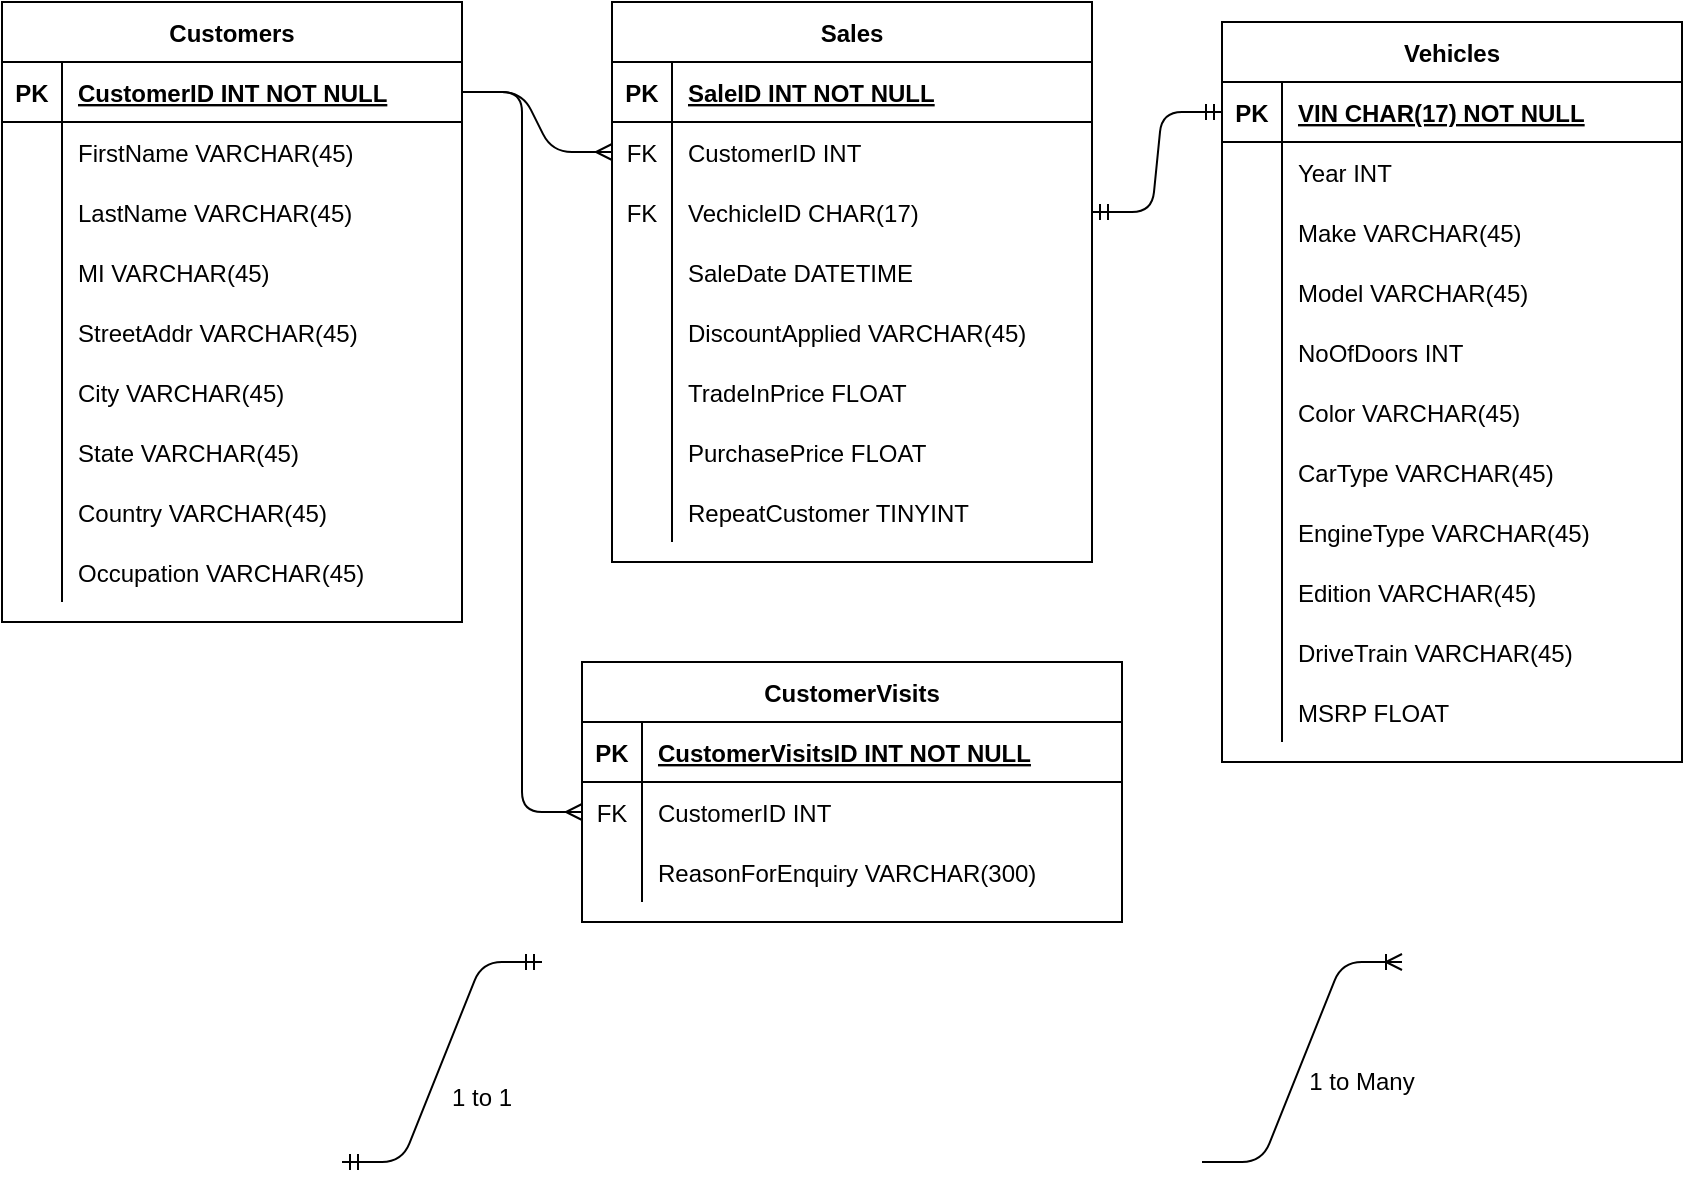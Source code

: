 <mxfile version="13.8.0" type="github">
  <diagram id="R2lEEEUBdFMjLlhIrx00" name="Page-1">
    <mxGraphModel dx="903" dy="541" grid="1" gridSize="10" guides="1" tooltips="1" connect="1" arrows="1" fold="1" page="1" pageScale="1" pageWidth="850" pageHeight="1100" math="0" shadow="0" extFonts="Permanent Marker^https://fonts.googleapis.com/css?family=Permanent+Marker">
      <root>
        <mxCell id="0" />
        <mxCell id="1" parent="0" />
        <mxCell id="kgfX2LjA7u4LWj4O0vmA-862" value="Customers" style="shape=table;startSize=30;container=1;collapsible=1;childLayout=tableLayout;fixedRows=1;rowLines=0;fontStyle=1;align=center;resizeLast=1;" vertex="1" parent="1">
          <mxGeometry y="200" width="230" height="310" as="geometry" />
        </mxCell>
        <mxCell id="kgfX2LjA7u4LWj4O0vmA-863" value="" style="shape=partialRectangle;collapsible=0;dropTarget=0;pointerEvents=0;fillColor=none;points=[[0,0.5],[1,0.5]];portConstraint=eastwest;top=0;left=0;right=0;bottom=1;" vertex="1" parent="kgfX2LjA7u4LWj4O0vmA-862">
          <mxGeometry y="30" width="230" height="30" as="geometry" />
        </mxCell>
        <mxCell id="kgfX2LjA7u4LWj4O0vmA-864" value="PK" style="shape=partialRectangle;overflow=hidden;connectable=0;fillColor=none;top=0;left=0;bottom=0;right=0;fontStyle=1;" vertex="1" parent="kgfX2LjA7u4LWj4O0vmA-863">
          <mxGeometry width="30" height="30" as="geometry" />
        </mxCell>
        <mxCell id="kgfX2LjA7u4LWj4O0vmA-865" value="CustomerID INT NOT NULL" style="shape=partialRectangle;overflow=hidden;connectable=0;fillColor=none;top=0;left=0;bottom=0;right=0;align=left;spacingLeft=6;fontStyle=5;" vertex="1" parent="kgfX2LjA7u4LWj4O0vmA-863">
          <mxGeometry x="30" width="200" height="30" as="geometry" />
        </mxCell>
        <mxCell id="kgfX2LjA7u4LWj4O0vmA-866" value="" style="shape=partialRectangle;collapsible=0;dropTarget=0;pointerEvents=0;fillColor=none;points=[[0,0.5],[1,0.5]];portConstraint=eastwest;top=0;left=0;right=0;bottom=0;" vertex="1" parent="kgfX2LjA7u4LWj4O0vmA-862">
          <mxGeometry y="60" width="230" height="30" as="geometry" />
        </mxCell>
        <mxCell id="kgfX2LjA7u4LWj4O0vmA-867" value="" style="shape=partialRectangle;overflow=hidden;connectable=0;fillColor=none;top=0;left=0;bottom=0;right=0;" vertex="1" parent="kgfX2LjA7u4LWj4O0vmA-866">
          <mxGeometry width="30" height="30" as="geometry" />
        </mxCell>
        <mxCell id="kgfX2LjA7u4LWj4O0vmA-868" value="FirstName VARCHAR(45)" style="shape=partialRectangle;overflow=hidden;connectable=0;fillColor=none;top=0;left=0;bottom=0;right=0;align=left;spacingLeft=6;" vertex="1" parent="kgfX2LjA7u4LWj4O0vmA-866">
          <mxGeometry x="30" width="200" height="30" as="geometry" />
        </mxCell>
        <mxCell id="kgfX2LjA7u4LWj4O0vmA-869" value="" style="shape=partialRectangle;collapsible=0;dropTarget=0;pointerEvents=0;fillColor=none;points=[[0,0.5],[1,0.5]];portConstraint=eastwest;top=0;left=0;right=0;bottom=0;" vertex="1" parent="kgfX2LjA7u4LWj4O0vmA-862">
          <mxGeometry y="90" width="230" height="30" as="geometry" />
        </mxCell>
        <mxCell id="kgfX2LjA7u4LWj4O0vmA-870" value="" style="shape=partialRectangle;overflow=hidden;connectable=0;fillColor=none;top=0;left=0;bottom=0;right=0;" vertex="1" parent="kgfX2LjA7u4LWj4O0vmA-869">
          <mxGeometry width="30" height="30" as="geometry" />
        </mxCell>
        <mxCell id="kgfX2LjA7u4LWj4O0vmA-871" value="LastName VARCHAR(45)" style="shape=partialRectangle;overflow=hidden;connectable=0;fillColor=none;top=0;left=0;bottom=0;right=0;align=left;spacingLeft=6;" vertex="1" parent="kgfX2LjA7u4LWj4O0vmA-869">
          <mxGeometry x="30" width="200" height="30" as="geometry" />
        </mxCell>
        <mxCell id="kgfX2LjA7u4LWj4O0vmA-872" value="" style="shape=partialRectangle;collapsible=0;dropTarget=0;pointerEvents=0;fillColor=none;points=[[0,0.5],[1,0.5]];portConstraint=eastwest;top=0;left=0;right=0;bottom=0;" vertex="1" parent="kgfX2LjA7u4LWj4O0vmA-862">
          <mxGeometry y="120" width="230" height="30" as="geometry" />
        </mxCell>
        <mxCell id="kgfX2LjA7u4LWj4O0vmA-873" value="" style="shape=partialRectangle;overflow=hidden;connectable=0;fillColor=none;top=0;left=0;bottom=0;right=0;" vertex="1" parent="kgfX2LjA7u4LWj4O0vmA-872">
          <mxGeometry width="30" height="30" as="geometry" />
        </mxCell>
        <mxCell id="kgfX2LjA7u4LWj4O0vmA-874" value="MI VARCHAR(45)" style="shape=partialRectangle;overflow=hidden;connectable=0;fillColor=none;top=0;left=0;bottom=0;right=0;align=left;spacingLeft=6;" vertex="1" parent="kgfX2LjA7u4LWj4O0vmA-872">
          <mxGeometry x="30" width="200" height="30" as="geometry" />
        </mxCell>
        <mxCell id="kgfX2LjA7u4LWj4O0vmA-875" value="" style="shape=partialRectangle;collapsible=0;dropTarget=0;pointerEvents=0;fillColor=none;points=[[0,0.5],[1,0.5]];portConstraint=eastwest;top=0;left=0;right=0;bottom=0;" vertex="1" parent="kgfX2LjA7u4LWj4O0vmA-862">
          <mxGeometry y="150" width="230" height="30" as="geometry" />
        </mxCell>
        <mxCell id="kgfX2LjA7u4LWj4O0vmA-876" value="" style="shape=partialRectangle;overflow=hidden;connectable=0;fillColor=none;top=0;left=0;bottom=0;right=0;" vertex="1" parent="kgfX2LjA7u4LWj4O0vmA-875">
          <mxGeometry width="30" height="30" as="geometry" />
        </mxCell>
        <mxCell id="kgfX2LjA7u4LWj4O0vmA-877" value="StreetAddr VARCHAR(45)" style="shape=partialRectangle;overflow=hidden;connectable=0;fillColor=none;top=0;left=0;bottom=0;right=0;align=left;spacingLeft=6;" vertex="1" parent="kgfX2LjA7u4LWj4O0vmA-875">
          <mxGeometry x="30" width="200" height="30" as="geometry" />
        </mxCell>
        <mxCell id="kgfX2LjA7u4LWj4O0vmA-878" value="" style="shape=partialRectangle;collapsible=0;dropTarget=0;pointerEvents=0;fillColor=none;points=[[0,0.5],[1,0.5]];portConstraint=eastwest;top=0;left=0;right=0;bottom=0;" vertex="1" parent="kgfX2LjA7u4LWj4O0vmA-862">
          <mxGeometry y="180" width="230" height="30" as="geometry" />
        </mxCell>
        <mxCell id="kgfX2LjA7u4LWj4O0vmA-879" value="" style="shape=partialRectangle;overflow=hidden;connectable=0;fillColor=none;top=0;left=0;bottom=0;right=0;" vertex="1" parent="kgfX2LjA7u4LWj4O0vmA-878">
          <mxGeometry width="30" height="30" as="geometry" />
        </mxCell>
        <mxCell id="kgfX2LjA7u4LWj4O0vmA-880" value="City VARCHAR(45)" style="shape=partialRectangle;overflow=hidden;connectable=0;fillColor=none;top=0;left=0;bottom=0;right=0;align=left;spacingLeft=6;" vertex="1" parent="kgfX2LjA7u4LWj4O0vmA-878">
          <mxGeometry x="30" width="200" height="30" as="geometry" />
        </mxCell>
        <mxCell id="kgfX2LjA7u4LWj4O0vmA-881" value="" style="shape=partialRectangle;collapsible=0;dropTarget=0;pointerEvents=0;fillColor=none;points=[[0,0.5],[1,0.5]];portConstraint=eastwest;top=0;left=0;right=0;bottom=0;" vertex="1" parent="kgfX2LjA7u4LWj4O0vmA-862">
          <mxGeometry y="210" width="230" height="30" as="geometry" />
        </mxCell>
        <mxCell id="kgfX2LjA7u4LWj4O0vmA-882" value="" style="shape=partialRectangle;overflow=hidden;connectable=0;fillColor=none;top=0;left=0;bottom=0;right=0;" vertex="1" parent="kgfX2LjA7u4LWj4O0vmA-881">
          <mxGeometry width="30" height="30" as="geometry" />
        </mxCell>
        <mxCell id="kgfX2LjA7u4LWj4O0vmA-883" value="State VARCHAR(45)" style="shape=partialRectangle;overflow=hidden;connectable=0;fillColor=none;top=0;left=0;bottom=0;right=0;align=left;spacingLeft=6;" vertex="1" parent="kgfX2LjA7u4LWj4O0vmA-881">
          <mxGeometry x="30" width="200" height="30" as="geometry" />
        </mxCell>
        <mxCell id="kgfX2LjA7u4LWj4O0vmA-884" value="" style="shape=partialRectangle;collapsible=0;dropTarget=0;pointerEvents=0;fillColor=none;points=[[0,0.5],[1,0.5]];portConstraint=eastwest;top=0;left=0;right=0;bottom=0;" vertex="1" parent="kgfX2LjA7u4LWj4O0vmA-862">
          <mxGeometry y="240" width="230" height="30" as="geometry" />
        </mxCell>
        <mxCell id="kgfX2LjA7u4LWj4O0vmA-885" value="" style="shape=partialRectangle;overflow=hidden;connectable=0;fillColor=none;top=0;left=0;bottom=0;right=0;" vertex="1" parent="kgfX2LjA7u4LWj4O0vmA-884">
          <mxGeometry width="30" height="30" as="geometry" />
        </mxCell>
        <mxCell id="kgfX2LjA7u4LWj4O0vmA-886" value="Country VARCHAR(45)" style="shape=partialRectangle;overflow=hidden;connectable=0;fillColor=none;top=0;left=0;bottom=0;right=0;align=left;spacingLeft=6;" vertex="1" parent="kgfX2LjA7u4LWj4O0vmA-884">
          <mxGeometry x="30" width="200" height="30" as="geometry" />
        </mxCell>
        <mxCell id="kgfX2LjA7u4LWj4O0vmA-887" value="" style="shape=partialRectangle;collapsible=0;dropTarget=0;pointerEvents=0;fillColor=none;points=[[0,0.5],[1,0.5]];portConstraint=eastwest;top=0;left=0;right=0;bottom=0;" vertex="1" parent="kgfX2LjA7u4LWj4O0vmA-862">
          <mxGeometry y="270" width="230" height="30" as="geometry" />
        </mxCell>
        <mxCell id="kgfX2LjA7u4LWj4O0vmA-888" value="" style="shape=partialRectangle;overflow=hidden;connectable=0;fillColor=none;top=0;left=0;bottom=0;right=0;" vertex="1" parent="kgfX2LjA7u4LWj4O0vmA-887">
          <mxGeometry width="30" height="30" as="geometry" />
        </mxCell>
        <mxCell id="kgfX2LjA7u4LWj4O0vmA-889" value="Occupation VARCHAR(45)" style="shape=partialRectangle;overflow=hidden;connectable=0;fillColor=none;top=0;left=0;bottom=0;right=0;align=left;spacingLeft=6;" vertex="1" parent="kgfX2LjA7u4LWj4O0vmA-887">
          <mxGeometry x="30" width="200" height="30" as="geometry" />
        </mxCell>
        <mxCell id="kgfX2LjA7u4LWj4O0vmA-947" value="" style="edgeStyle=entityRelationEdgeStyle;fontSize=12;html=1;endArrow=ERmany;exitX=1;exitY=0.5;exitDx=0;exitDy=0;entryX=0;entryY=0.5;entryDx=0;entryDy=0;" edge="1" parent="1" source="kgfX2LjA7u4LWj4O0vmA-863" target="kgfX2LjA7u4LWj4O0vmA-831">
          <mxGeometry width="100" height="100" relative="1" as="geometry">
            <mxPoint x="160" y="510" as="sourcePoint" />
            <mxPoint x="260" y="410" as="targetPoint" />
          </mxGeometry>
        </mxCell>
        <mxCell id="kgfX2LjA7u4LWj4O0vmA-948" value="" style="edgeStyle=entityRelationEdgeStyle;fontSize=12;html=1;endArrow=ERmany;exitX=1;exitY=0.5;exitDx=0;exitDy=0;entryX=0;entryY=0.5;entryDx=0;entryDy=0;" edge="1" parent="1" source="kgfX2LjA7u4LWj4O0vmA-863" target="kgfX2LjA7u4LWj4O0vmA-942">
          <mxGeometry width="100" height="100" relative="1" as="geometry">
            <mxPoint x="160" y="510" as="sourcePoint" />
            <mxPoint x="310" y="570" as="targetPoint" />
          </mxGeometry>
        </mxCell>
        <mxCell id="kgfX2LjA7u4LWj4O0vmA-827" value="Sales" style="shape=table;startSize=30;container=1;collapsible=1;childLayout=tableLayout;fixedRows=1;rowLines=0;fontStyle=1;align=center;resizeLast=1;" vertex="1" parent="1">
          <mxGeometry x="305" y="200" width="240" height="280" as="geometry">
            <mxRectangle x="-220" y="440" width="60" height="30" as="alternateBounds" />
          </mxGeometry>
        </mxCell>
        <mxCell id="kgfX2LjA7u4LWj4O0vmA-828" value="" style="shape=partialRectangle;collapsible=0;dropTarget=0;pointerEvents=0;fillColor=none;points=[[0,0.5],[1,0.5]];portConstraint=eastwest;top=0;left=0;right=0;bottom=1;" vertex="1" parent="kgfX2LjA7u4LWj4O0vmA-827">
          <mxGeometry y="30" width="240" height="30" as="geometry" />
        </mxCell>
        <mxCell id="kgfX2LjA7u4LWj4O0vmA-829" value="PK" style="shape=partialRectangle;overflow=hidden;connectable=0;fillColor=none;top=0;left=0;bottom=0;right=0;fontStyle=1;" vertex="1" parent="kgfX2LjA7u4LWj4O0vmA-828">
          <mxGeometry width="30" height="30" as="geometry" />
        </mxCell>
        <mxCell id="kgfX2LjA7u4LWj4O0vmA-830" value="SaleID INT NOT NULL" style="shape=partialRectangle;overflow=hidden;connectable=0;fillColor=none;top=0;left=0;bottom=0;right=0;align=left;spacingLeft=6;fontStyle=5;" vertex="1" parent="kgfX2LjA7u4LWj4O0vmA-828">
          <mxGeometry x="30" width="210" height="30" as="geometry" />
        </mxCell>
        <mxCell id="kgfX2LjA7u4LWj4O0vmA-831" value="" style="shape=partialRectangle;collapsible=0;dropTarget=0;pointerEvents=0;fillColor=none;points=[[0,0.5],[1,0.5]];portConstraint=eastwest;top=0;left=0;right=0;bottom=0;" vertex="1" parent="kgfX2LjA7u4LWj4O0vmA-827">
          <mxGeometry y="60" width="240" height="30" as="geometry" />
        </mxCell>
        <mxCell id="kgfX2LjA7u4LWj4O0vmA-832" value="FK" style="shape=partialRectangle;overflow=hidden;connectable=0;fillColor=none;top=0;left=0;bottom=0;right=0;" vertex="1" parent="kgfX2LjA7u4LWj4O0vmA-831">
          <mxGeometry width="30" height="30" as="geometry" />
        </mxCell>
        <mxCell id="kgfX2LjA7u4LWj4O0vmA-833" value="CustomerID INT" style="shape=partialRectangle;overflow=hidden;connectable=0;fillColor=none;top=0;left=0;bottom=0;right=0;align=left;spacingLeft=6;fontStyle=0" vertex="1" parent="kgfX2LjA7u4LWj4O0vmA-831">
          <mxGeometry x="30" width="210" height="30" as="geometry" />
        </mxCell>
        <mxCell id="kgfX2LjA7u4LWj4O0vmA-936" value="" style="shape=partialRectangle;collapsible=0;dropTarget=0;pointerEvents=0;fillColor=none;top=0;left=0;bottom=0;right=0;points=[[0,0.5],[1,0.5]];portConstraint=eastwest;" vertex="1" parent="kgfX2LjA7u4LWj4O0vmA-827">
          <mxGeometry y="90" width="240" height="30" as="geometry" />
        </mxCell>
        <mxCell id="kgfX2LjA7u4LWj4O0vmA-937" value="FK" style="shape=partialRectangle;connectable=0;fillColor=none;top=0;left=0;bottom=0;right=0;fontStyle=0;overflow=hidden;" vertex="1" parent="kgfX2LjA7u4LWj4O0vmA-936">
          <mxGeometry width="30" height="30" as="geometry" />
        </mxCell>
        <mxCell id="kgfX2LjA7u4LWj4O0vmA-938" value="VechicleID CHAR(17)" style="shape=partialRectangle;connectable=0;fillColor=none;top=0;left=0;bottom=0;right=0;align=left;spacingLeft=6;fontStyle=0;overflow=hidden;" vertex="1" parent="kgfX2LjA7u4LWj4O0vmA-936">
          <mxGeometry x="30" width="210" height="30" as="geometry" />
        </mxCell>
        <mxCell id="kgfX2LjA7u4LWj4O0vmA-837" value="" style="shape=partialRectangle;collapsible=0;dropTarget=0;pointerEvents=0;fillColor=none;points=[[0,0.5],[1,0.5]];portConstraint=eastwest;top=0;left=0;right=0;bottom=0;" vertex="1" parent="kgfX2LjA7u4LWj4O0vmA-827">
          <mxGeometry y="120" width="240" height="30" as="geometry" />
        </mxCell>
        <mxCell id="kgfX2LjA7u4LWj4O0vmA-838" value="" style="shape=partialRectangle;overflow=hidden;connectable=0;fillColor=none;top=0;left=0;bottom=0;right=0;" vertex="1" parent="kgfX2LjA7u4LWj4O0vmA-837">
          <mxGeometry width="30" height="30" as="geometry" />
        </mxCell>
        <mxCell id="kgfX2LjA7u4LWj4O0vmA-839" value="SaleDate DATETIME" style="shape=partialRectangle;overflow=hidden;connectable=0;fillColor=none;top=0;left=0;bottom=0;right=0;align=left;spacingLeft=6;" vertex="1" parent="kgfX2LjA7u4LWj4O0vmA-837">
          <mxGeometry x="30" width="210" height="30" as="geometry" />
        </mxCell>
        <mxCell id="kgfX2LjA7u4LWj4O0vmA-840" value="" style="shape=partialRectangle;collapsible=0;dropTarget=0;pointerEvents=0;fillColor=none;points=[[0,0.5],[1,0.5]];portConstraint=eastwest;top=0;left=0;right=0;bottom=0;" vertex="1" parent="kgfX2LjA7u4LWj4O0vmA-827">
          <mxGeometry y="150" width="240" height="30" as="geometry" />
        </mxCell>
        <mxCell id="kgfX2LjA7u4LWj4O0vmA-841" value="" style="shape=partialRectangle;overflow=hidden;connectable=0;fillColor=none;top=0;left=0;bottom=0;right=0;" vertex="1" parent="kgfX2LjA7u4LWj4O0vmA-840">
          <mxGeometry width="30" height="30" as="geometry" />
        </mxCell>
        <mxCell id="kgfX2LjA7u4LWj4O0vmA-842" value="DiscountApplied VARCHAR(45)" style="shape=partialRectangle;overflow=hidden;connectable=0;fillColor=none;top=0;left=0;bottom=0;right=0;align=left;spacingLeft=6;" vertex="1" parent="kgfX2LjA7u4LWj4O0vmA-840">
          <mxGeometry x="30" width="210" height="30" as="geometry" />
        </mxCell>
        <mxCell id="kgfX2LjA7u4LWj4O0vmA-843" value="" style="shape=partialRectangle;collapsible=0;dropTarget=0;pointerEvents=0;fillColor=none;points=[[0,0.5],[1,0.5]];portConstraint=eastwest;top=0;left=0;right=0;bottom=0;" vertex="1" parent="kgfX2LjA7u4LWj4O0vmA-827">
          <mxGeometry y="180" width="240" height="30" as="geometry" />
        </mxCell>
        <mxCell id="kgfX2LjA7u4LWj4O0vmA-844" value="" style="shape=partialRectangle;overflow=hidden;connectable=0;fillColor=none;top=0;left=0;bottom=0;right=0;" vertex="1" parent="kgfX2LjA7u4LWj4O0vmA-843">
          <mxGeometry width="30" height="30" as="geometry" />
        </mxCell>
        <mxCell id="kgfX2LjA7u4LWj4O0vmA-845" value="TradeInPrice FLOAT" style="shape=partialRectangle;overflow=hidden;connectable=0;fillColor=none;top=0;left=0;bottom=0;right=0;align=left;spacingLeft=6;" vertex="1" parent="kgfX2LjA7u4LWj4O0vmA-843">
          <mxGeometry x="30" width="210" height="30" as="geometry" />
        </mxCell>
        <mxCell id="kgfX2LjA7u4LWj4O0vmA-846" value="" style="shape=partialRectangle;collapsible=0;dropTarget=0;pointerEvents=0;fillColor=none;points=[[0,0.5],[1,0.5]];portConstraint=eastwest;top=0;left=0;right=0;bottom=0;" vertex="1" parent="kgfX2LjA7u4LWj4O0vmA-827">
          <mxGeometry y="210" width="240" height="30" as="geometry" />
        </mxCell>
        <mxCell id="kgfX2LjA7u4LWj4O0vmA-847" value="" style="shape=partialRectangle;overflow=hidden;connectable=0;fillColor=none;top=0;left=0;bottom=0;right=0;" vertex="1" parent="kgfX2LjA7u4LWj4O0vmA-846">
          <mxGeometry width="30" height="30" as="geometry" />
        </mxCell>
        <mxCell id="kgfX2LjA7u4LWj4O0vmA-848" value="PurchasePrice FLOAT" style="shape=partialRectangle;overflow=hidden;connectable=0;fillColor=none;top=0;left=0;bottom=0;right=0;align=left;spacingLeft=6;" vertex="1" parent="kgfX2LjA7u4LWj4O0vmA-846">
          <mxGeometry x="30" width="210" height="30" as="geometry" />
        </mxCell>
        <mxCell id="kgfX2LjA7u4LWj4O0vmA-849" value="" style="shape=partialRectangle;collapsible=0;dropTarget=0;pointerEvents=0;fillColor=none;points=[[0,0.5],[1,0.5]];portConstraint=eastwest;top=0;left=0;right=0;bottom=0;" vertex="1" parent="kgfX2LjA7u4LWj4O0vmA-827">
          <mxGeometry y="240" width="240" height="30" as="geometry" />
        </mxCell>
        <mxCell id="kgfX2LjA7u4LWj4O0vmA-850" value="" style="shape=partialRectangle;overflow=hidden;connectable=0;fillColor=none;top=0;left=0;bottom=0;right=0;" vertex="1" parent="kgfX2LjA7u4LWj4O0vmA-849">
          <mxGeometry width="30" height="30" as="geometry" />
        </mxCell>
        <mxCell id="kgfX2LjA7u4LWj4O0vmA-851" value="RepeatCustomer TINYINT" style="shape=partialRectangle;overflow=hidden;connectable=0;fillColor=none;top=0;left=0;bottom=0;right=0;align=left;spacingLeft=6;" vertex="1" parent="kgfX2LjA7u4LWj4O0vmA-849">
          <mxGeometry x="30" width="210" height="30" as="geometry" />
        </mxCell>
        <mxCell id="kgfX2LjA7u4LWj4O0vmA-852" value="CustomerVisits" style="shape=table;startSize=30;container=1;collapsible=1;childLayout=tableLayout;fixedRows=1;rowLines=0;fontStyle=1;align=center;resizeLast=1;" vertex="1" parent="1">
          <mxGeometry x="290" y="530" width="270" height="130" as="geometry">
            <mxRectangle x="40" y="240" width="120" height="30" as="alternateBounds" />
          </mxGeometry>
        </mxCell>
        <mxCell id="kgfX2LjA7u4LWj4O0vmA-853" value="" style="shape=partialRectangle;collapsible=0;dropTarget=0;pointerEvents=0;fillColor=none;points=[[0,0.5],[1,0.5]];portConstraint=eastwest;top=0;left=0;right=0;bottom=1;" vertex="1" parent="kgfX2LjA7u4LWj4O0vmA-852">
          <mxGeometry y="30" width="270" height="30" as="geometry" />
        </mxCell>
        <mxCell id="kgfX2LjA7u4LWj4O0vmA-854" value="PK" style="shape=partialRectangle;overflow=hidden;connectable=0;fillColor=none;top=0;left=0;bottom=0;right=0;fontStyle=1;" vertex="1" parent="kgfX2LjA7u4LWj4O0vmA-853">
          <mxGeometry width="30" height="30" as="geometry" />
        </mxCell>
        <mxCell id="kgfX2LjA7u4LWj4O0vmA-855" value="CustomerVisitsID INT NOT NULL" style="shape=partialRectangle;overflow=hidden;connectable=0;fillColor=none;top=0;left=0;bottom=0;right=0;align=left;spacingLeft=6;fontStyle=5;" vertex="1" parent="kgfX2LjA7u4LWj4O0vmA-853">
          <mxGeometry x="30" width="240" height="30" as="geometry" />
        </mxCell>
        <mxCell id="kgfX2LjA7u4LWj4O0vmA-942" value="" style="shape=partialRectangle;collapsible=0;dropTarget=0;pointerEvents=0;fillColor=none;top=0;left=0;bottom=0;right=0;points=[[0,0.5],[1,0.5]];portConstraint=eastwest;" vertex="1" parent="kgfX2LjA7u4LWj4O0vmA-852">
          <mxGeometry y="60" width="270" height="30" as="geometry" />
        </mxCell>
        <mxCell id="kgfX2LjA7u4LWj4O0vmA-943" value="FK" style="shape=partialRectangle;connectable=0;fillColor=none;top=0;left=0;bottom=0;right=0;fontStyle=0;overflow=hidden;" vertex="1" parent="kgfX2LjA7u4LWj4O0vmA-942">
          <mxGeometry width="30" height="30" as="geometry" />
        </mxCell>
        <mxCell id="kgfX2LjA7u4LWj4O0vmA-944" value="CustomerID INT" style="shape=partialRectangle;connectable=0;fillColor=none;top=0;left=0;bottom=0;right=0;align=left;spacingLeft=6;fontStyle=0;overflow=hidden;" vertex="1" parent="kgfX2LjA7u4LWj4O0vmA-942">
          <mxGeometry x="30" width="240" height="30" as="geometry" />
        </mxCell>
        <mxCell id="kgfX2LjA7u4LWj4O0vmA-859" value="" style="shape=partialRectangle;collapsible=0;dropTarget=0;pointerEvents=0;fillColor=none;points=[[0,0.5],[1,0.5]];portConstraint=eastwest;top=0;left=0;right=0;bottom=0;" vertex="1" parent="kgfX2LjA7u4LWj4O0vmA-852">
          <mxGeometry y="90" width="270" height="30" as="geometry" />
        </mxCell>
        <mxCell id="kgfX2LjA7u4LWj4O0vmA-860" value="" style="shape=partialRectangle;overflow=hidden;connectable=0;fillColor=none;top=0;left=0;bottom=0;right=0;" vertex="1" parent="kgfX2LjA7u4LWj4O0vmA-859">
          <mxGeometry width="30" height="30" as="geometry" />
        </mxCell>
        <mxCell id="kgfX2LjA7u4LWj4O0vmA-861" value="ReasonForEnquiry VARCHAR(300)" style="shape=partialRectangle;overflow=hidden;connectable=0;fillColor=none;top=0;left=0;bottom=0;right=0;align=left;spacingLeft=6;" vertex="1" parent="kgfX2LjA7u4LWj4O0vmA-859">
          <mxGeometry x="30" width="240" height="30" as="geometry" />
        </mxCell>
        <mxCell id="kgfX2LjA7u4LWj4O0vmA-949" value="" style="edgeStyle=entityRelationEdgeStyle;fontSize=12;html=1;endArrow=ERmandOne;startArrow=ERmandOne;exitX=1;exitY=0.5;exitDx=0;exitDy=0;entryX=0;entryY=0.5;entryDx=0;entryDy=0;" edge="1" parent="1" source="kgfX2LjA7u4LWj4O0vmA-936" target="kgfX2LjA7u4LWj4O0vmA-891">
          <mxGeometry width="100" height="100" relative="1" as="geometry">
            <mxPoint x="530" y="510" as="sourcePoint" />
            <mxPoint x="630" y="410" as="targetPoint" />
          </mxGeometry>
        </mxCell>
        <mxCell id="kgfX2LjA7u4LWj4O0vmA-890" value="Vehicles" style="shape=table;startSize=30;container=1;collapsible=1;childLayout=tableLayout;fixedRows=1;rowLines=0;fontStyle=1;align=center;resizeLast=1;" vertex="1" parent="1">
          <mxGeometry x="610" y="210" width="230" height="370" as="geometry" />
        </mxCell>
        <mxCell id="kgfX2LjA7u4LWj4O0vmA-891" value="" style="shape=partialRectangle;collapsible=0;dropTarget=0;pointerEvents=0;fillColor=none;points=[[0,0.5],[1,0.5]];portConstraint=eastwest;top=0;left=0;right=0;bottom=1;" vertex="1" parent="kgfX2LjA7u4LWj4O0vmA-890">
          <mxGeometry y="30" width="230" height="30" as="geometry" />
        </mxCell>
        <mxCell id="kgfX2LjA7u4LWj4O0vmA-892" value="PK" style="shape=partialRectangle;overflow=hidden;connectable=0;fillColor=none;top=0;left=0;bottom=0;right=0;fontStyle=1;" vertex="1" parent="kgfX2LjA7u4LWj4O0vmA-891">
          <mxGeometry width="30" height="30" as="geometry" />
        </mxCell>
        <mxCell id="kgfX2LjA7u4LWj4O0vmA-893" value="VIN CHAR(17) NOT NULL" style="shape=partialRectangle;overflow=hidden;connectable=0;fillColor=none;top=0;left=0;bottom=0;right=0;align=left;spacingLeft=6;fontStyle=5;" vertex="1" parent="kgfX2LjA7u4LWj4O0vmA-891">
          <mxGeometry x="30" width="200" height="30" as="geometry" />
        </mxCell>
        <mxCell id="kgfX2LjA7u4LWj4O0vmA-894" value="" style="shape=partialRectangle;collapsible=0;dropTarget=0;pointerEvents=0;fillColor=none;points=[[0,0.5],[1,0.5]];portConstraint=eastwest;top=0;left=0;right=0;bottom=0;" vertex="1" parent="kgfX2LjA7u4LWj4O0vmA-890">
          <mxGeometry y="60" width="230" height="30" as="geometry" />
        </mxCell>
        <mxCell id="kgfX2LjA7u4LWj4O0vmA-895" value="" style="shape=partialRectangle;overflow=hidden;connectable=0;fillColor=none;top=0;left=0;bottom=0;right=0;" vertex="1" parent="kgfX2LjA7u4LWj4O0vmA-894">
          <mxGeometry width="30" height="30" as="geometry" />
        </mxCell>
        <mxCell id="kgfX2LjA7u4LWj4O0vmA-896" value="Year INT" style="shape=partialRectangle;overflow=hidden;connectable=0;fillColor=none;top=0;left=0;bottom=0;right=0;align=left;spacingLeft=6;" vertex="1" parent="kgfX2LjA7u4LWj4O0vmA-894">
          <mxGeometry x="30" width="200" height="30" as="geometry" />
        </mxCell>
        <mxCell id="kgfX2LjA7u4LWj4O0vmA-897" value="" style="shape=partialRectangle;collapsible=0;dropTarget=0;pointerEvents=0;fillColor=none;points=[[0,0.5],[1,0.5]];portConstraint=eastwest;top=0;left=0;right=0;bottom=0;" vertex="1" parent="kgfX2LjA7u4LWj4O0vmA-890">
          <mxGeometry y="90" width="230" height="30" as="geometry" />
        </mxCell>
        <mxCell id="kgfX2LjA7u4LWj4O0vmA-898" value="" style="shape=partialRectangle;overflow=hidden;connectable=0;fillColor=none;top=0;left=0;bottom=0;right=0;" vertex="1" parent="kgfX2LjA7u4LWj4O0vmA-897">
          <mxGeometry width="30" height="30" as="geometry" />
        </mxCell>
        <mxCell id="kgfX2LjA7u4LWj4O0vmA-899" value="Make VARCHAR(45)" style="shape=partialRectangle;overflow=hidden;connectable=0;fillColor=none;top=0;left=0;bottom=0;right=0;align=left;spacingLeft=6;" vertex="1" parent="kgfX2LjA7u4LWj4O0vmA-897">
          <mxGeometry x="30" width="200" height="30" as="geometry" />
        </mxCell>
        <mxCell id="kgfX2LjA7u4LWj4O0vmA-900" value="" style="shape=partialRectangle;collapsible=0;dropTarget=0;pointerEvents=0;fillColor=none;points=[[0,0.5],[1,0.5]];portConstraint=eastwest;top=0;left=0;right=0;bottom=0;" vertex="1" parent="kgfX2LjA7u4LWj4O0vmA-890">
          <mxGeometry y="120" width="230" height="30" as="geometry" />
        </mxCell>
        <mxCell id="kgfX2LjA7u4LWj4O0vmA-901" value="" style="shape=partialRectangle;overflow=hidden;connectable=0;fillColor=none;top=0;left=0;bottom=0;right=0;" vertex="1" parent="kgfX2LjA7u4LWj4O0vmA-900">
          <mxGeometry width="30" height="30" as="geometry" />
        </mxCell>
        <mxCell id="kgfX2LjA7u4LWj4O0vmA-902" value="Model VARCHAR(45)" style="shape=partialRectangle;overflow=hidden;connectable=0;fillColor=none;top=0;left=0;bottom=0;right=0;align=left;spacingLeft=6;" vertex="1" parent="kgfX2LjA7u4LWj4O0vmA-900">
          <mxGeometry x="30" width="200" height="30" as="geometry" />
        </mxCell>
        <mxCell id="kgfX2LjA7u4LWj4O0vmA-903" value="" style="shape=partialRectangle;collapsible=0;dropTarget=0;pointerEvents=0;fillColor=none;points=[[0,0.5],[1,0.5]];portConstraint=eastwest;top=0;left=0;right=0;bottom=0;" vertex="1" parent="kgfX2LjA7u4LWj4O0vmA-890">
          <mxGeometry y="150" width="230" height="30" as="geometry" />
        </mxCell>
        <mxCell id="kgfX2LjA7u4LWj4O0vmA-904" value="" style="shape=partialRectangle;overflow=hidden;connectable=0;fillColor=none;top=0;left=0;bottom=0;right=0;" vertex="1" parent="kgfX2LjA7u4LWj4O0vmA-903">
          <mxGeometry width="30" height="30" as="geometry" />
        </mxCell>
        <mxCell id="kgfX2LjA7u4LWj4O0vmA-905" value="NoOfDoors INT" style="shape=partialRectangle;overflow=hidden;connectable=0;fillColor=none;top=0;left=0;bottom=0;right=0;align=left;spacingLeft=6;" vertex="1" parent="kgfX2LjA7u4LWj4O0vmA-903">
          <mxGeometry x="30" width="200" height="30" as="geometry" />
        </mxCell>
        <mxCell id="kgfX2LjA7u4LWj4O0vmA-906" value="" style="shape=partialRectangle;collapsible=0;dropTarget=0;pointerEvents=0;fillColor=none;points=[[0,0.5],[1,0.5]];portConstraint=eastwest;top=0;left=0;right=0;bottom=0;" vertex="1" parent="kgfX2LjA7u4LWj4O0vmA-890">
          <mxGeometry y="180" width="230" height="30" as="geometry" />
        </mxCell>
        <mxCell id="kgfX2LjA7u4LWj4O0vmA-907" value="" style="shape=partialRectangle;overflow=hidden;connectable=0;fillColor=none;top=0;left=0;bottom=0;right=0;" vertex="1" parent="kgfX2LjA7u4LWj4O0vmA-906">
          <mxGeometry width="30" height="30" as="geometry" />
        </mxCell>
        <mxCell id="kgfX2LjA7u4LWj4O0vmA-908" value="Color VARCHAR(45)" style="shape=partialRectangle;overflow=hidden;connectable=0;fillColor=none;top=0;left=0;bottom=0;right=0;align=left;spacingLeft=6;" vertex="1" parent="kgfX2LjA7u4LWj4O0vmA-906">
          <mxGeometry x="30" width="200" height="30" as="geometry" />
        </mxCell>
        <mxCell id="kgfX2LjA7u4LWj4O0vmA-909" value="" style="shape=partialRectangle;collapsible=0;dropTarget=0;pointerEvents=0;fillColor=none;points=[[0,0.5],[1,0.5]];portConstraint=eastwest;top=0;left=0;right=0;bottom=0;" vertex="1" parent="kgfX2LjA7u4LWj4O0vmA-890">
          <mxGeometry y="210" width="230" height="30" as="geometry" />
        </mxCell>
        <mxCell id="kgfX2LjA7u4LWj4O0vmA-910" value="" style="shape=partialRectangle;overflow=hidden;connectable=0;fillColor=none;top=0;left=0;bottom=0;right=0;" vertex="1" parent="kgfX2LjA7u4LWj4O0vmA-909">
          <mxGeometry width="30" height="30" as="geometry" />
        </mxCell>
        <mxCell id="kgfX2LjA7u4LWj4O0vmA-911" value="CarType VARCHAR(45)" style="shape=partialRectangle;overflow=hidden;connectable=0;fillColor=none;top=0;left=0;bottom=0;right=0;align=left;spacingLeft=6;" vertex="1" parent="kgfX2LjA7u4LWj4O0vmA-909">
          <mxGeometry x="30" width="200" height="30" as="geometry" />
        </mxCell>
        <mxCell id="kgfX2LjA7u4LWj4O0vmA-912" value="" style="shape=partialRectangle;collapsible=0;dropTarget=0;pointerEvents=0;fillColor=none;points=[[0,0.5],[1,0.5]];portConstraint=eastwest;top=0;left=0;right=0;bottom=0;" vertex="1" parent="kgfX2LjA7u4LWj4O0vmA-890">
          <mxGeometry y="240" width="230" height="30" as="geometry" />
        </mxCell>
        <mxCell id="kgfX2LjA7u4LWj4O0vmA-913" value="" style="shape=partialRectangle;overflow=hidden;connectable=0;fillColor=none;top=0;left=0;bottom=0;right=0;" vertex="1" parent="kgfX2LjA7u4LWj4O0vmA-912">
          <mxGeometry width="30" height="30" as="geometry" />
        </mxCell>
        <mxCell id="kgfX2LjA7u4LWj4O0vmA-914" value="EngineType VARCHAR(45)" style="shape=partialRectangle;overflow=hidden;connectable=0;fillColor=none;top=0;left=0;bottom=0;right=0;align=left;spacingLeft=6;" vertex="1" parent="kgfX2LjA7u4LWj4O0vmA-912">
          <mxGeometry x="30" width="200" height="30" as="geometry" />
        </mxCell>
        <mxCell id="kgfX2LjA7u4LWj4O0vmA-915" value="" style="shape=partialRectangle;collapsible=0;dropTarget=0;pointerEvents=0;fillColor=none;points=[[0,0.5],[1,0.5]];portConstraint=eastwest;top=0;left=0;right=0;bottom=0;" vertex="1" parent="kgfX2LjA7u4LWj4O0vmA-890">
          <mxGeometry y="270" width="230" height="30" as="geometry" />
        </mxCell>
        <mxCell id="kgfX2LjA7u4LWj4O0vmA-916" value="" style="shape=partialRectangle;overflow=hidden;connectable=0;fillColor=none;top=0;left=0;bottom=0;right=0;" vertex="1" parent="kgfX2LjA7u4LWj4O0vmA-915">
          <mxGeometry width="30" height="30" as="geometry" />
        </mxCell>
        <mxCell id="kgfX2LjA7u4LWj4O0vmA-917" value="Edition VARCHAR(45)" style="shape=partialRectangle;overflow=hidden;connectable=0;fillColor=none;top=0;left=0;bottom=0;right=0;align=left;spacingLeft=6;" vertex="1" parent="kgfX2LjA7u4LWj4O0vmA-915">
          <mxGeometry x="30" width="200" height="30" as="geometry" />
        </mxCell>
        <mxCell id="kgfX2LjA7u4LWj4O0vmA-918" value="" style="shape=partialRectangle;collapsible=0;dropTarget=0;pointerEvents=0;fillColor=none;points=[[0,0.5],[1,0.5]];portConstraint=eastwest;top=0;left=0;right=0;bottom=0;" vertex="1" parent="kgfX2LjA7u4LWj4O0vmA-890">
          <mxGeometry y="300" width="230" height="30" as="geometry" />
        </mxCell>
        <mxCell id="kgfX2LjA7u4LWj4O0vmA-919" value="" style="shape=partialRectangle;overflow=hidden;connectable=0;fillColor=none;top=0;left=0;bottom=0;right=0;" vertex="1" parent="kgfX2LjA7u4LWj4O0vmA-918">
          <mxGeometry width="30" height="30" as="geometry" />
        </mxCell>
        <mxCell id="kgfX2LjA7u4LWj4O0vmA-920" value="DriveTrain VARCHAR(45)" style="shape=partialRectangle;overflow=hidden;connectable=0;fillColor=none;top=0;left=0;bottom=0;right=0;align=left;spacingLeft=6;" vertex="1" parent="kgfX2LjA7u4LWj4O0vmA-918">
          <mxGeometry x="30" width="200" height="30" as="geometry" />
        </mxCell>
        <mxCell id="kgfX2LjA7u4LWj4O0vmA-921" value="" style="shape=partialRectangle;collapsible=0;dropTarget=0;pointerEvents=0;fillColor=none;points=[[0,0.5],[1,0.5]];portConstraint=eastwest;top=0;left=0;right=0;bottom=0;" vertex="1" parent="kgfX2LjA7u4LWj4O0vmA-890">
          <mxGeometry y="330" width="230" height="30" as="geometry" />
        </mxCell>
        <mxCell id="kgfX2LjA7u4LWj4O0vmA-922" value="" style="shape=partialRectangle;overflow=hidden;connectable=0;fillColor=none;top=0;left=0;bottom=0;right=0;" vertex="1" parent="kgfX2LjA7u4LWj4O0vmA-921">
          <mxGeometry width="30" height="30" as="geometry" />
        </mxCell>
        <mxCell id="kgfX2LjA7u4LWj4O0vmA-923" value="MSRP FLOAT" style="shape=partialRectangle;overflow=hidden;connectable=0;fillColor=none;top=0;left=0;bottom=0;right=0;align=left;spacingLeft=6;" vertex="1" parent="kgfX2LjA7u4LWj4O0vmA-921">
          <mxGeometry x="30" width="200" height="30" as="geometry" />
        </mxCell>
        <mxCell id="kgfX2LjA7u4LWj4O0vmA-950" value="" style="edgeStyle=entityRelationEdgeStyle;fontSize=12;html=1;endArrow=ERmandOne;startArrow=ERmandOne;" edge="1" parent="1">
          <mxGeometry width="100" height="100" relative="1" as="geometry">
            <mxPoint x="170" y="780" as="sourcePoint" />
            <mxPoint x="270" y="680" as="targetPoint" />
          </mxGeometry>
        </mxCell>
        <mxCell id="kgfX2LjA7u4LWj4O0vmA-951" value="1 to 1" style="text;html=1;strokeColor=none;fillColor=none;align=center;verticalAlign=middle;whiteSpace=wrap;rounded=0;" vertex="1" parent="1">
          <mxGeometry x="220" y="738" width="40" height="20" as="geometry" />
        </mxCell>
        <mxCell id="kgfX2LjA7u4LWj4O0vmA-952" value="" style="edgeStyle=entityRelationEdgeStyle;fontSize=12;html=1;endArrow=ERoneToMany;" edge="1" parent="1">
          <mxGeometry width="100" height="100" relative="1" as="geometry">
            <mxPoint x="600" y="780" as="sourcePoint" />
            <mxPoint x="700" y="680" as="targetPoint" />
          </mxGeometry>
        </mxCell>
        <mxCell id="kgfX2LjA7u4LWj4O0vmA-955" value="1 to Many" style="text;html=1;strokeColor=none;fillColor=none;align=center;verticalAlign=middle;whiteSpace=wrap;rounded=0;" vertex="1" parent="1">
          <mxGeometry x="650" y="730" width="60" height="20" as="geometry" />
        </mxCell>
      </root>
    </mxGraphModel>
  </diagram>
</mxfile>
